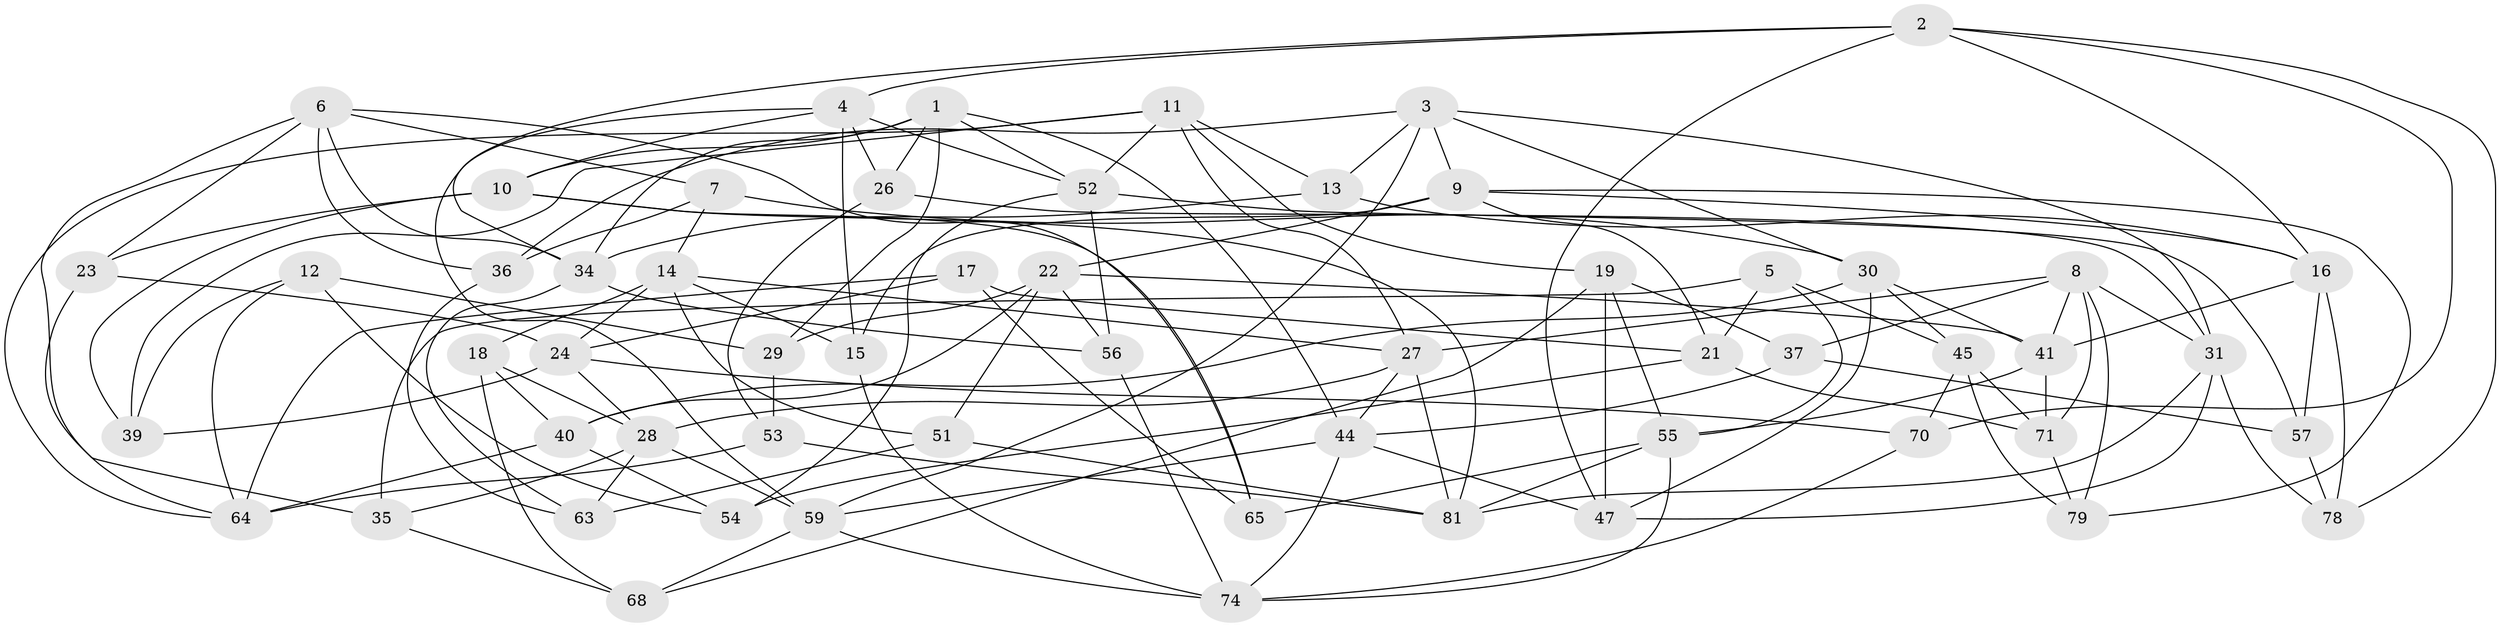 // original degree distribution, {4: 1.0}
// Generated by graph-tools (version 1.1) at 2025/42/03/06/25 10:42:20]
// undirected, 57 vertices, 143 edges
graph export_dot {
graph [start="1"]
  node [color=gray90,style=filled];
  1 [super="+58"];
  2 [super="+42"];
  3 [super="+90"];
  4 [super="+86"];
  5;
  6 [super="+25"];
  7;
  8 [super="+43"];
  9 [super="+60"];
  10 [super="+72"];
  11 [super="+33"];
  12;
  13;
  14 [super="+20"];
  15;
  16 [super="+32"];
  17;
  18;
  19 [super="+69"];
  21 [super="+50"];
  22 [super="+38"];
  23;
  24 [super="+84"];
  26;
  27 [super="+49"];
  28 [super="+46"];
  29;
  30 [super="+66"];
  31 [super="+76"];
  34 [super="+77"];
  35;
  36;
  37;
  39;
  40 [super="+83"];
  41 [super="+82"];
  44 [super="+48"];
  45 [super="+88"];
  47 [super="+67"];
  51;
  52 [super="+61"];
  53;
  54 [super="+75"];
  55 [super="+62"];
  56;
  57;
  59 [super="+80"];
  63;
  64 [super="+73"];
  65;
  68;
  70;
  71 [super="+85"];
  74 [super="+89"];
  78;
  79;
  81 [super="+87"];
  1 -- 52;
  1 -- 29;
  1 -- 26;
  1 -- 44;
  1 -- 34;
  1 -- 10;
  2 -- 78;
  2 -- 34;
  2 -- 4;
  2 -- 16;
  2 -- 70;
  2 -- 47;
  3 -- 13;
  3 -- 30;
  3 -- 59;
  3 -- 36;
  3 -- 31;
  3 -- 9;
  4 -- 26;
  4 -- 15;
  4 -- 59;
  4 -- 52;
  4 -- 10;
  5 -- 21;
  5 -- 35;
  5 -- 55;
  5 -- 45;
  6 -- 65;
  6 -- 23;
  6 -- 35;
  6 -- 34;
  6 -- 36;
  6 -- 7;
  7 -- 36;
  7 -- 30;
  7 -- 14;
  8 -- 37;
  8 -- 71;
  8 -- 79;
  8 -- 31;
  8 -- 41;
  8 -- 27;
  9 -- 79;
  9 -- 16;
  9 -- 21;
  9 -- 22;
  9 -- 15;
  10 -- 23;
  10 -- 39;
  10 -- 65;
  10 -- 81;
  11 -- 52;
  11 -- 13;
  11 -- 39;
  11 -- 64;
  11 -- 19;
  11 -- 27;
  12 -- 29;
  12 -- 39;
  12 -- 54;
  12 -- 64;
  13 -- 16;
  13 -- 34;
  14 -- 51;
  14 -- 27;
  14 -- 18;
  14 -- 24;
  14 -- 15;
  15 -- 74;
  16 -- 57;
  16 -- 41;
  16 -- 78;
  17 -- 24;
  17 -- 65;
  17 -- 21;
  17 -- 64;
  18 -- 68;
  18 -- 40;
  18 -- 28;
  19 -- 68;
  19 -- 37;
  19 -- 55;
  19 -- 47 [weight=2];
  21 -- 54 [weight=2];
  21 -- 71;
  22 -- 56;
  22 -- 29;
  22 -- 40;
  22 -- 41;
  22 -- 51;
  23 -- 64;
  23 -- 24;
  24 -- 39;
  24 -- 28;
  24 -- 70;
  26 -- 53;
  26 -- 31;
  27 -- 81;
  27 -- 44;
  27 -- 28;
  28 -- 35;
  28 -- 59;
  28 -- 63;
  29 -- 53;
  30 -- 47;
  30 -- 40;
  30 -- 41;
  30 -- 45;
  31 -- 81;
  31 -- 78;
  31 -- 47;
  34 -- 63;
  34 -- 56;
  35 -- 68;
  36 -- 63;
  37 -- 57;
  37 -- 44;
  40 -- 54 [weight=2];
  40 -- 64;
  41 -- 55;
  41 -- 71;
  44 -- 59;
  44 -- 47;
  44 -- 74;
  45 -- 71 [weight=2];
  45 -- 79;
  45 -- 70;
  51 -- 63;
  51 -- 81;
  52 -- 56;
  52 -- 57;
  52 -- 54;
  53 -- 64;
  53 -- 81;
  55 -- 65;
  55 -- 74;
  55 -- 81;
  56 -- 74;
  57 -- 78;
  59 -- 74;
  59 -- 68;
  70 -- 74;
  71 -- 79;
}
